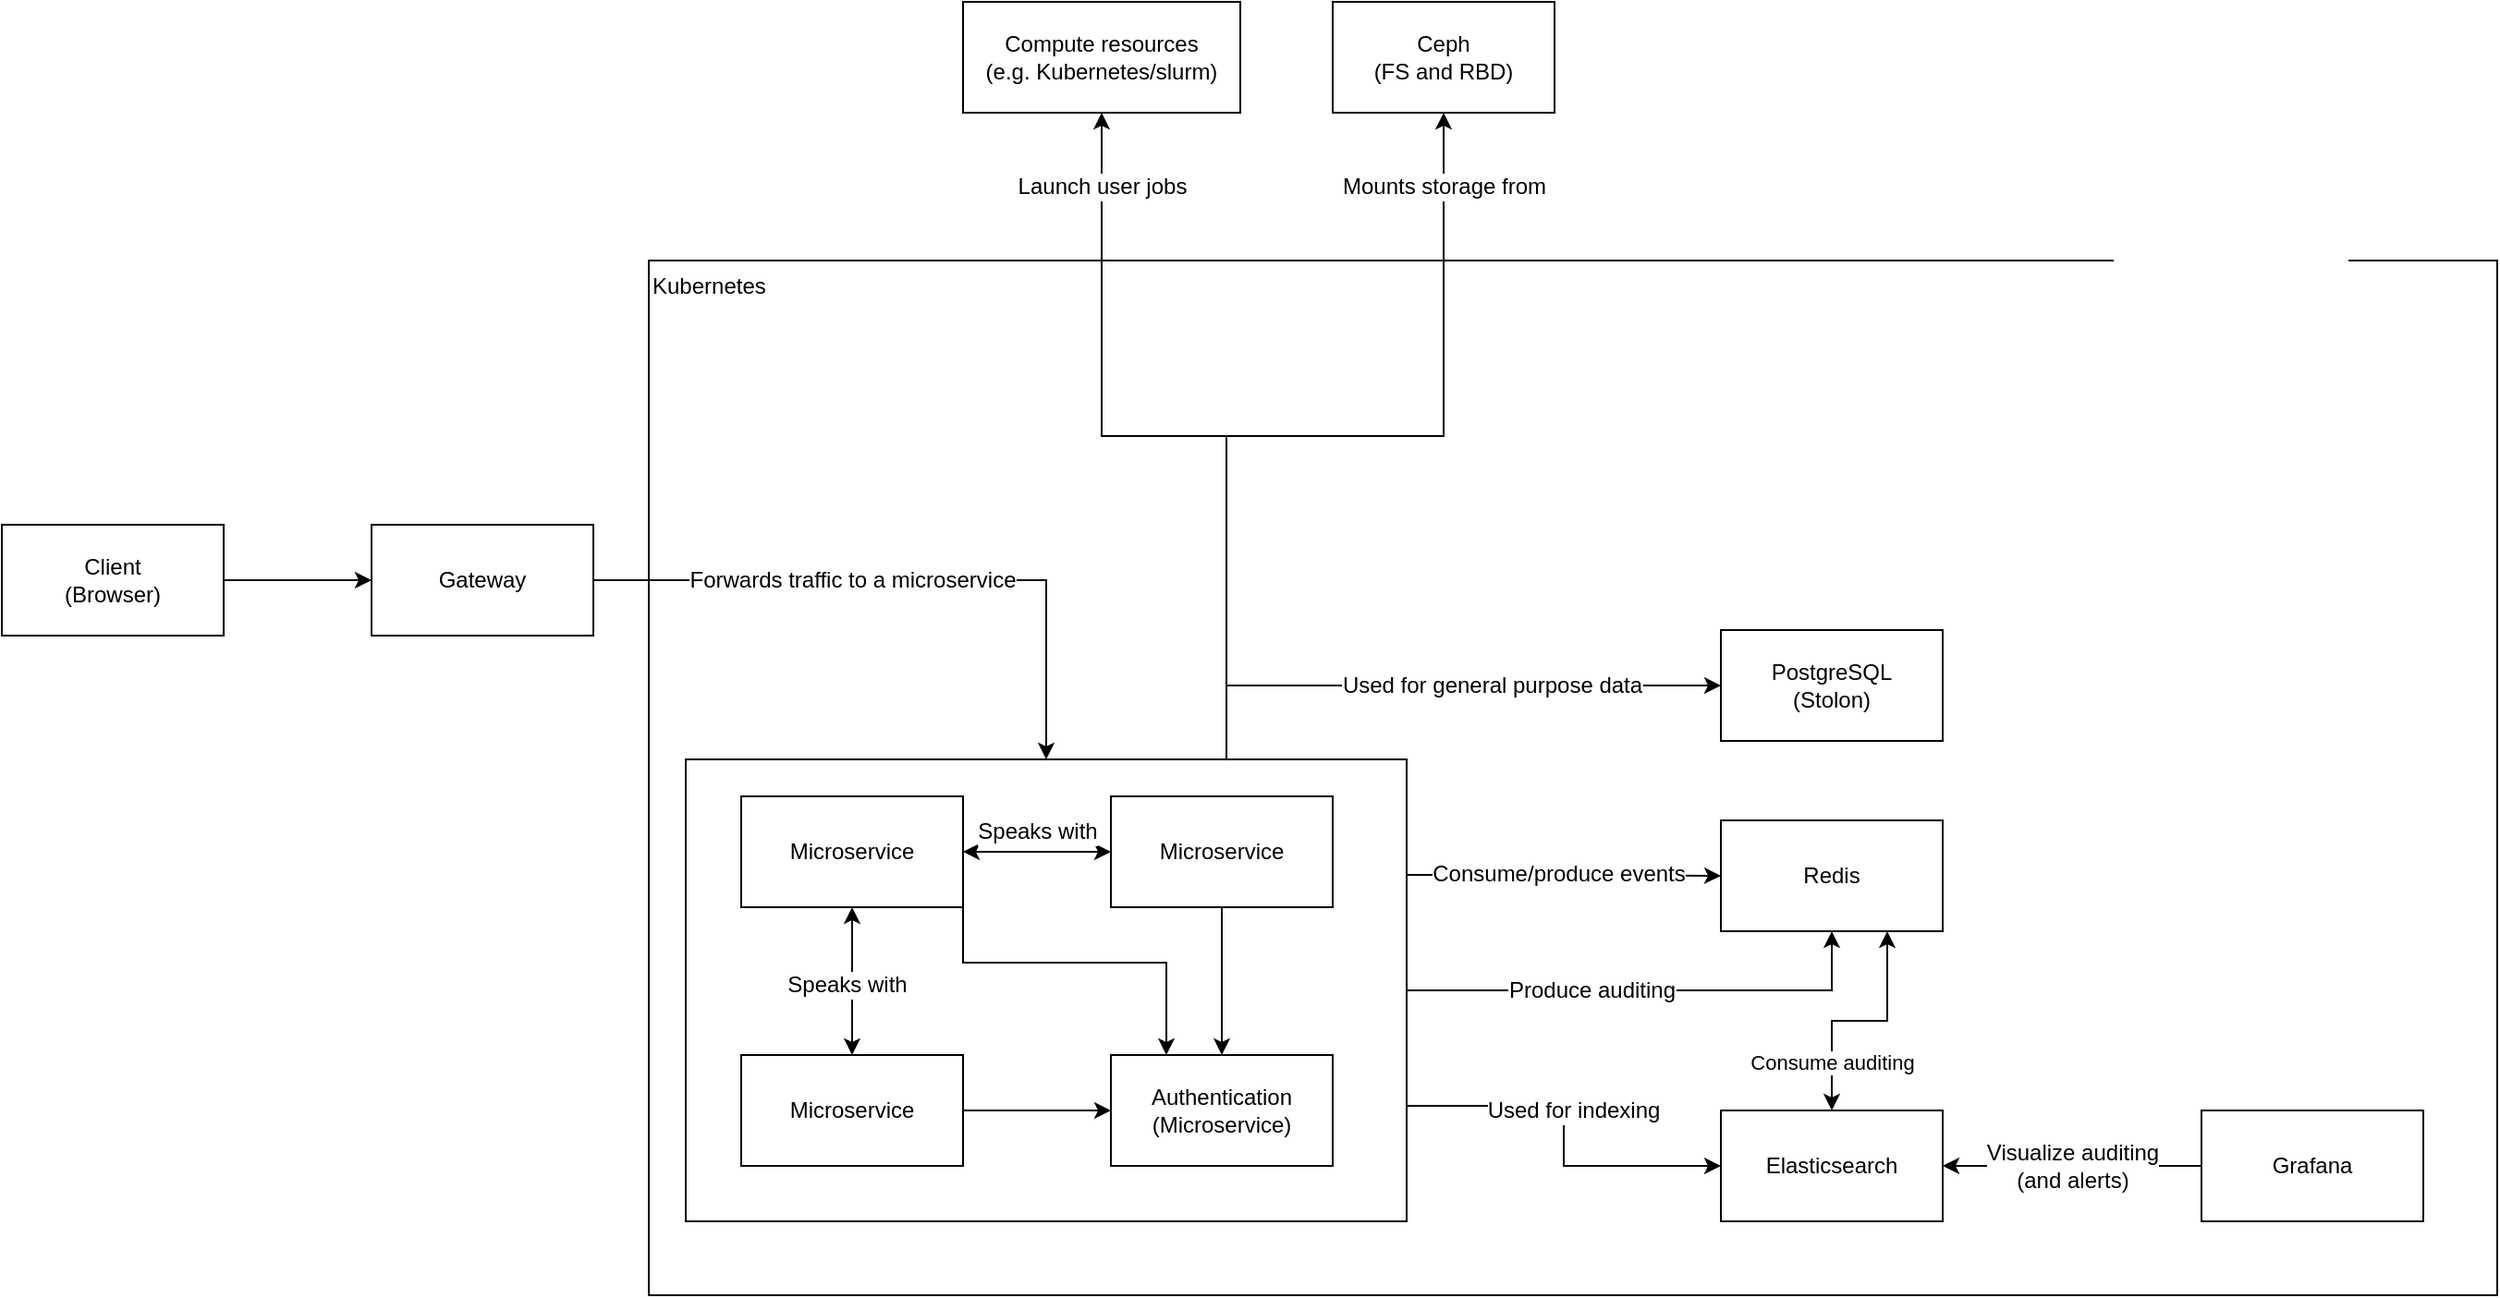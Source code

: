 <mxfile version="10.8.9" type="device"><diagram id="E9myCoAyo5ofYHgkvEHH" name="Page-1"><mxGraphModel dx="982" dy="1422" grid="1" gridSize="10" guides="1" tooltips="1" connect="1" arrows="1" fold="1" page="1" pageScale="1" pageWidth="1654" pageHeight="1169" math="0" shadow="0"><root><mxCell id="0"/><mxCell id="1" parent="0"/><mxCell id="QfCBagVYPjtMqaD8qSRz-14" value="&lt;div align=&quot;center&quot;&gt;Kubernetes&lt;/div&gt;" style="rounded=0;whiteSpace=wrap;html=1;verticalAlign=top;align=left;" vertex="1" parent="1"><mxGeometry x="490" y="240" width="1000" height="560" as="geometry"/></mxCell><mxCell id="QfCBagVYPjtMqaD8qSRz-3" value="" style="edgeStyle=orthogonalEdgeStyle;rounded=0;orthogonalLoop=1;jettySize=auto;html=1;" edge="1" parent="1" source="QfCBagVYPjtMqaD8qSRz-1" target="QfCBagVYPjtMqaD8qSRz-2"><mxGeometry relative="1" as="geometry"/></mxCell><mxCell id="QfCBagVYPjtMqaD8qSRz-1" value="&lt;div&gt;Client&lt;/div&gt;&lt;div&gt;(Browser)&lt;br&gt;&lt;/div&gt;" style="rounded=0;whiteSpace=wrap;html=1;" vertex="1" parent="1"><mxGeometry x="140" y="383" width="120" height="60" as="geometry"/></mxCell><mxCell id="QfCBagVYPjtMqaD8qSRz-7" value="" style="edgeStyle=orthogonalEdgeStyle;rounded=0;orthogonalLoop=1;jettySize=auto;html=1;entryX=0.5;entryY=0;entryDx=0;entryDy=0;" edge="1" parent="1" source="QfCBagVYPjtMqaD8qSRz-2" target="QfCBagVYPjtMqaD8qSRz-15"><mxGeometry relative="1" as="geometry"/></mxCell><mxCell id="QfCBagVYPjtMqaD8qSRz-17" value="Forwards traffic to a microservice" style="text;html=1;resizable=0;points=[];align=center;verticalAlign=middle;labelBackgroundColor=#ffffff;" vertex="1" connectable="0" parent="QfCBagVYPjtMqaD8qSRz-7"><mxGeometry x="-0.502" relative="1" as="geometry"><mxPoint x="55" as="offset"/></mxGeometry></mxCell><mxCell id="QfCBagVYPjtMqaD8qSRz-2" value="&lt;div&gt;Gateway&lt;/div&gt;" style="rounded=0;whiteSpace=wrap;html=1;" vertex="1" parent="1"><mxGeometry x="340" y="383" width="120" height="60" as="geometry"/></mxCell><mxCell id="QfCBagVYPjtMqaD8qSRz-23" style="edgeStyle=orthogonalEdgeStyle;rounded=0;orthogonalLoop=1;jettySize=auto;html=1;exitX=1;exitY=0.25;exitDx=0;exitDy=0;entryX=0;entryY=0.5;entryDx=0;entryDy=0;startArrow=none;startFill=0;" edge="1" parent="1" source="QfCBagVYPjtMqaD8qSRz-15" target="QfCBagVYPjtMqaD8qSRz-22"><mxGeometry relative="1" as="geometry"/></mxCell><mxCell id="QfCBagVYPjtMqaD8qSRz-24" value="Consume/produce events" style="text;html=1;resizable=0;points=[];align=center;verticalAlign=middle;labelBackgroundColor=#ffffff;" vertex="1" connectable="0" parent="QfCBagVYPjtMqaD8qSRz-23"><mxGeometry x="-0.306" relative="1" as="geometry"><mxPoint x="23" y="-1" as="offset"/></mxGeometry></mxCell><mxCell id="QfCBagVYPjtMqaD8qSRz-25" style="edgeStyle=orthogonalEdgeStyle;rounded=0;orthogonalLoop=1;jettySize=auto;html=1;exitX=1;exitY=0.5;exitDx=0;exitDy=0;entryX=0.5;entryY=1;entryDx=0;entryDy=0;startArrow=none;startFill=0;" edge="1" parent="1" source="QfCBagVYPjtMqaD8qSRz-15" target="QfCBagVYPjtMqaD8qSRz-22"><mxGeometry relative="1" as="geometry"/></mxCell><mxCell id="QfCBagVYPjtMqaD8qSRz-26" value="Produce auditing" style="text;html=1;resizable=0;points=[];align=center;verticalAlign=middle;labelBackgroundColor=#ffffff;" vertex="1" connectable="0" parent="QfCBagVYPjtMqaD8qSRz-25"><mxGeometry x="-0.473" relative="1" as="geometry"><mxPoint x="31" as="offset"/></mxGeometry></mxCell><mxCell id="QfCBagVYPjtMqaD8qSRz-29" style="edgeStyle=orthogonalEdgeStyle;rounded=0;orthogonalLoop=1;jettySize=auto;html=1;exitX=1;exitY=0.75;exitDx=0;exitDy=0;entryX=0;entryY=0.5;entryDx=0;entryDy=0;startArrow=none;startFill=0;" edge="1" parent="1" source="QfCBagVYPjtMqaD8qSRz-15" target="QfCBagVYPjtMqaD8qSRz-27"><mxGeometry relative="1" as="geometry"/></mxCell><mxCell id="QfCBagVYPjtMqaD8qSRz-30" value="Used for indexing" style="text;html=1;resizable=0;points=[];align=center;verticalAlign=middle;labelBackgroundColor=#ffffff;" vertex="1" connectable="0" parent="QfCBagVYPjtMqaD8qSRz-29"><mxGeometry x="-0.554" relative="1" as="geometry"><mxPoint x="45" y="2" as="offset"/></mxGeometry></mxCell><mxCell id="QfCBagVYPjtMqaD8qSRz-35" style="edgeStyle=orthogonalEdgeStyle;rounded=0;orthogonalLoop=1;jettySize=auto;html=1;exitX=0.75;exitY=0;exitDx=0;exitDy=0;entryX=0;entryY=0.5;entryDx=0;entryDy=0;startArrow=none;startFill=0;" edge="1" parent="1" source="QfCBagVYPjtMqaD8qSRz-15" target="QfCBagVYPjtMqaD8qSRz-34"><mxGeometry relative="1" as="geometry"/></mxCell><mxCell id="QfCBagVYPjtMqaD8qSRz-36" value="Used for general purpose data" style="text;html=1;resizable=0;points=[];align=center;verticalAlign=middle;labelBackgroundColor=#ffffff;" vertex="1" connectable="0" parent="QfCBagVYPjtMqaD8qSRz-35"><mxGeometry x="-0.274" relative="1" as="geometry"><mxPoint x="72" as="offset"/></mxGeometry></mxCell><mxCell id="QfCBagVYPjtMqaD8qSRz-39" style="edgeStyle=orthogonalEdgeStyle;rounded=0;orthogonalLoop=1;jettySize=auto;html=1;exitX=0.75;exitY=0;exitDx=0;exitDy=0;entryX=0.5;entryY=1;entryDx=0;entryDy=0;startArrow=none;startFill=0;" edge="1" parent="1" source="QfCBagVYPjtMqaD8qSRz-15" target="QfCBagVYPjtMqaD8qSRz-38"><mxGeometry relative="1" as="geometry"/></mxCell><mxCell id="QfCBagVYPjtMqaD8qSRz-42" value="Launch user jobs" style="text;html=1;resizable=0;points=[];align=center;verticalAlign=middle;labelBackgroundColor=#ffffff;" vertex="1" connectable="0" parent="QfCBagVYPjtMqaD8qSRz-39"><mxGeometry x="0.708" relative="1" as="geometry"><mxPoint y="-21" as="offset"/></mxGeometry></mxCell><mxCell id="QfCBagVYPjtMqaD8qSRz-40" style="edgeStyle=orthogonalEdgeStyle;rounded=0;orthogonalLoop=1;jettySize=auto;html=1;exitX=0.75;exitY=0;exitDx=0;exitDy=0;entryX=0.5;entryY=1;entryDx=0;entryDy=0;startArrow=none;startFill=0;" edge="1" parent="1" source="QfCBagVYPjtMqaD8qSRz-15" target="QfCBagVYPjtMqaD8qSRz-37"><mxGeometry relative="1" as="geometry"/></mxCell><mxCell id="QfCBagVYPjtMqaD8qSRz-41" value="Mounts storage from" style="text;html=1;resizable=0;points=[];align=center;verticalAlign=middle;labelBackgroundColor=#ffffff;" vertex="1" connectable="0" parent="QfCBagVYPjtMqaD8qSRz-40"><mxGeometry x="0.727" y="-1" relative="1" as="geometry"><mxPoint x="-1" y="-24" as="offset"/></mxGeometry></mxCell><mxCell id="QfCBagVYPjtMqaD8qSRz-15" value="" style="rounded=0;whiteSpace=wrap;html=1;align=left;" vertex="1" parent="1"><mxGeometry x="510" y="510" width="390" height="250" as="geometry"/></mxCell><mxCell id="QfCBagVYPjtMqaD8qSRz-9" value="" style="edgeStyle=orthogonalEdgeStyle;rounded=0;orthogonalLoop=1;jettySize=auto;html=1;startArrow=classic;startFill=1;" edge="1" parent="1" source="QfCBagVYPjtMqaD8qSRz-6" target="QfCBagVYPjtMqaD8qSRz-8"><mxGeometry relative="1" as="geometry"/></mxCell><mxCell id="QfCBagVYPjtMqaD8qSRz-12" value="Speaks with" style="text;html=1;resizable=0;points=[];align=center;verticalAlign=middle;labelBackgroundColor=#ffffff;" vertex="1" connectable="0" parent="QfCBagVYPjtMqaD8qSRz-9"><mxGeometry x="0.05" y="-3" relative="1" as="geometry"><mxPoint as="offset"/></mxGeometry></mxCell><mxCell id="QfCBagVYPjtMqaD8qSRz-11" value="" style="edgeStyle=orthogonalEdgeStyle;rounded=0;orthogonalLoop=1;jettySize=auto;html=1;startArrow=classic;startFill=1;" edge="1" parent="1" source="QfCBagVYPjtMqaD8qSRz-6" target="QfCBagVYPjtMqaD8qSRz-10"><mxGeometry relative="1" as="geometry"/></mxCell><mxCell id="QfCBagVYPjtMqaD8qSRz-13" value="Speaks with" style="text;html=1;resizable=0;points=[];align=center;verticalAlign=middle;labelBackgroundColor=#ffffff;" vertex="1" connectable="0" parent="QfCBagVYPjtMqaD8qSRz-11"><mxGeometry x="-0.15" y="-1" relative="1" as="geometry"><mxPoint x="6" y="-12" as="offset"/></mxGeometry></mxCell><mxCell id="QfCBagVYPjtMqaD8qSRz-21" style="edgeStyle=orthogonalEdgeStyle;rounded=0;orthogonalLoop=1;jettySize=auto;html=1;exitX=1;exitY=0.75;exitDx=0;exitDy=0;entryX=0.25;entryY=0;entryDx=0;entryDy=0;startArrow=none;startFill=0;" edge="1" parent="1" source="QfCBagVYPjtMqaD8qSRz-6" target="QfCBagVYPjtMqaD8qSRz-18"><mxGeometry relative="1" as="geometry"><Array as="points"><mxPoint x="660" y="620"/><mxPoint x="770" y="620"/></Array></mxGeometry></mxCell><mxCell id="QfCBagVYPjtMqaD8qSRz-6" value="Microservice" style="rounded=0;whiteSpace=wrap;html=1;" vertex="1" parent="1"><mxGeometry x="540" y="530" width="120" height="60" as="geometry"/></mxCell><mxCell id="QfCBagVYPjtMqaD8qSRz-19" value="" style="edgeStyle=orthogonalEdgeStyle;rounded=0;orthogonalLoop=1;jettySize=auto;html=1;startArrow=none;startFill=0;" edge="1" parent="1" source="QfCBagVYPjtMqaD8qSRz-10" target="QfCBagVYPjtMqaD8qSRz-18"><mxGeometry relative="1" as="geometry"/></mxCell><mxCell id="QfCBagVYPjtMqaD8qSRz-10" value="Microservice" style="rounded=0;whiteSpace=wrap;html=1;" vertex="1" parent="1"><mxGeometry x="740" y="530" width="120" height="60" as="geometry"/></mxCell><mxCell id="QfCBagVYPjtMqaD8qSRz-18" value="&lt;div&gt;Authentication&lt;br&gt;&lt;/div&gt;&lt;div&gt;(Microservice)&lt;br&gt;&lt;/div&gt;" style="rounded=0;whiteSpace=wrap;html=1;" vertex="1" parent="1"><mxGeometry x="740" y="670" width="120" height="60" as="geometry"/></mxCell><mxCell id="QfCBagVYPjtMqaD8qSRz-20" style="edgeStyle=orthogonalEdgeStyle;rounded=0;orthogonalLoop=1;jettySize=auto;html=1;exitX=1;exitY=0.5;exitDx=0;exitDy=0;entryX=0;entryY=0.5;entryDx=0;entryDy=0;startArrow=none;startFill=0;" edge="1" parent="1" source="QfCBagVYPjtMqaD8qSRz-8" target="QfCBagVYPjtMqaD8qSRz-18"><mxGeometry relative="1" as="geometry"/></mxCell><mxCell id="QfCBagVYPjtMqaD8qSRz-8" value="Microservice" style="rounded=0;whiteSpace=wrap;html=1;" vertex="1" parent="1"><mxGeometry x="540" y="670" width="120" height="60" as="geometry"/></mxCell><mxCell id="QfCBagVYPjtMqaD8qSRz-28" value="Consume auditing" style="edgeStyle=orthogonalEdgeStyle;rounded=0;orthogonalLoop=1;jettySize=auto;html=1;startArrow=classic;startFill=1;exitX=0.75;exitY=1;exitDx=0;exitDy=0;" edge="1" parent="1" source="QfCBagVYPjtMqaD8qSRz-22" target="QfCBagVYPjtMqaD8qSRz-27"><mxGeometry x="0.592" relative="1" as="geometry"><mxPoint as="offset"/></mxGeometry></mxCell><mxCell id="QfCBagVYPjtMqaD8qSRz-22" value="&lt;div align=&quot;center&quot;&gt;Redis&lt;/div&gt;" style="rounded=0;whiteSpace=wrap;html=1;align=center;" vertex="1" parent="1"><mxGeometry x="1070" y="543" width="120" height="60" as="geometry"/></mxCell><mxCell id="QfCBagVYPjtMqaD8qSRz-27" value="Elasticsearch" style="rounded=0;whiteSpace=wrap;html=1;align=center;" vertex="1" parent="1"><mxGeometry x="1070" y="700" width="120" height="60" as="geometry"/></mxCell><mxCell id="QfCBagVYPjtMqaD8qSRz-32" style="edgeStyle=orthogonalEdgeStyle;rounded=0;orthogonalLoop=1;jettySize=auto;html=1;exitX=0;exitY=0.5;exitDx=0;exitDy=0;entryX=1;entryY=0.5;entryDx=0;entryDy=0;startArrow=none;startFill=0;" edge="1" parent="1" source="QfCBagVYPjtMqaD8qSRz-31" target="QfCBagVYPjtMqaD8qSRz-27"><mxGeometry relative="1" as="geometry"/></mxCell><mxCell id="QfCBagVYPjtMqaD8qSRz-33" value="&lt;div&gt;Visualize auditing&lt;/div&gt;&lt;div&gt;(and alerts)&lt;br&gt;&lt;/div&gt;" style="text;html=1;resizable=0;points=[];align=center;verticalAlign=middle;labelBackgroundColor=#ffffff;" vertex="1" connectable="0" parent="QfCBagVYPjtMqaD8qSRz-32"><mxGeometry x="-0.255" y="1" relative="1" as="geometry"><mxPoint x="-18" y="-1" as="offset"/></mxGeometry></mxCell><mxCell id="QfCBagVYPjtMqaD8qSRz-31" value="Grafana" style="rounded=0;whiteSpace=wrap;html=1;align=center;" vertex="1" parent="1"><mxGeometry x="1330" y="700" width="120" height="60" as="geometry"/></mxCell><mxCell id="QfCBagVYPjtMqaD8qSRz-34" value="&lt;div&gt;PostgreSQL&lt;/div&gt;&lt;div&gt;(Stolon)&lt;br&gt;&lt;/div&gt;" style="rounded=0;whiteSpace=wrap;html=1;align=center;" vertex="1" parent="1"><mxGeometry x="1070" y="440" width="120" height="60" as="geometry"/></mxCell><mxCell id="QfCBagVYPjtMqaD8qSRz-37" value="&lt;div&gt;Ceph&lt;/div&gt;&lt;div&gt;(FS and RBD)&lt;br&gt;&lt;/div&gt;" style="rounded=0;whiteSpace=wrap;html=1;align=center;" vertex="1" parent="1"><mxGeometry x="860" y="100" width="120" height="60" as="geometry"/></mxCell><mxCell id="QfCBagVYPjtMqaD8qSRz-38" value="&lt;div&gt;Compute resources&lt;/div&gt;&lt;div&gt;(e.g. Kubernetes/slurm)&lt;br&gt;&lt;/div&gt;" style="rounded=0;whiteSpace=wrap;html=1;align=center;" vertex="1" parent="1"><mxGeometry x="660" y="100" width="150" height="60" as="geometry"/></mxCell></root></mxGraphModel></diagram></mxfile>